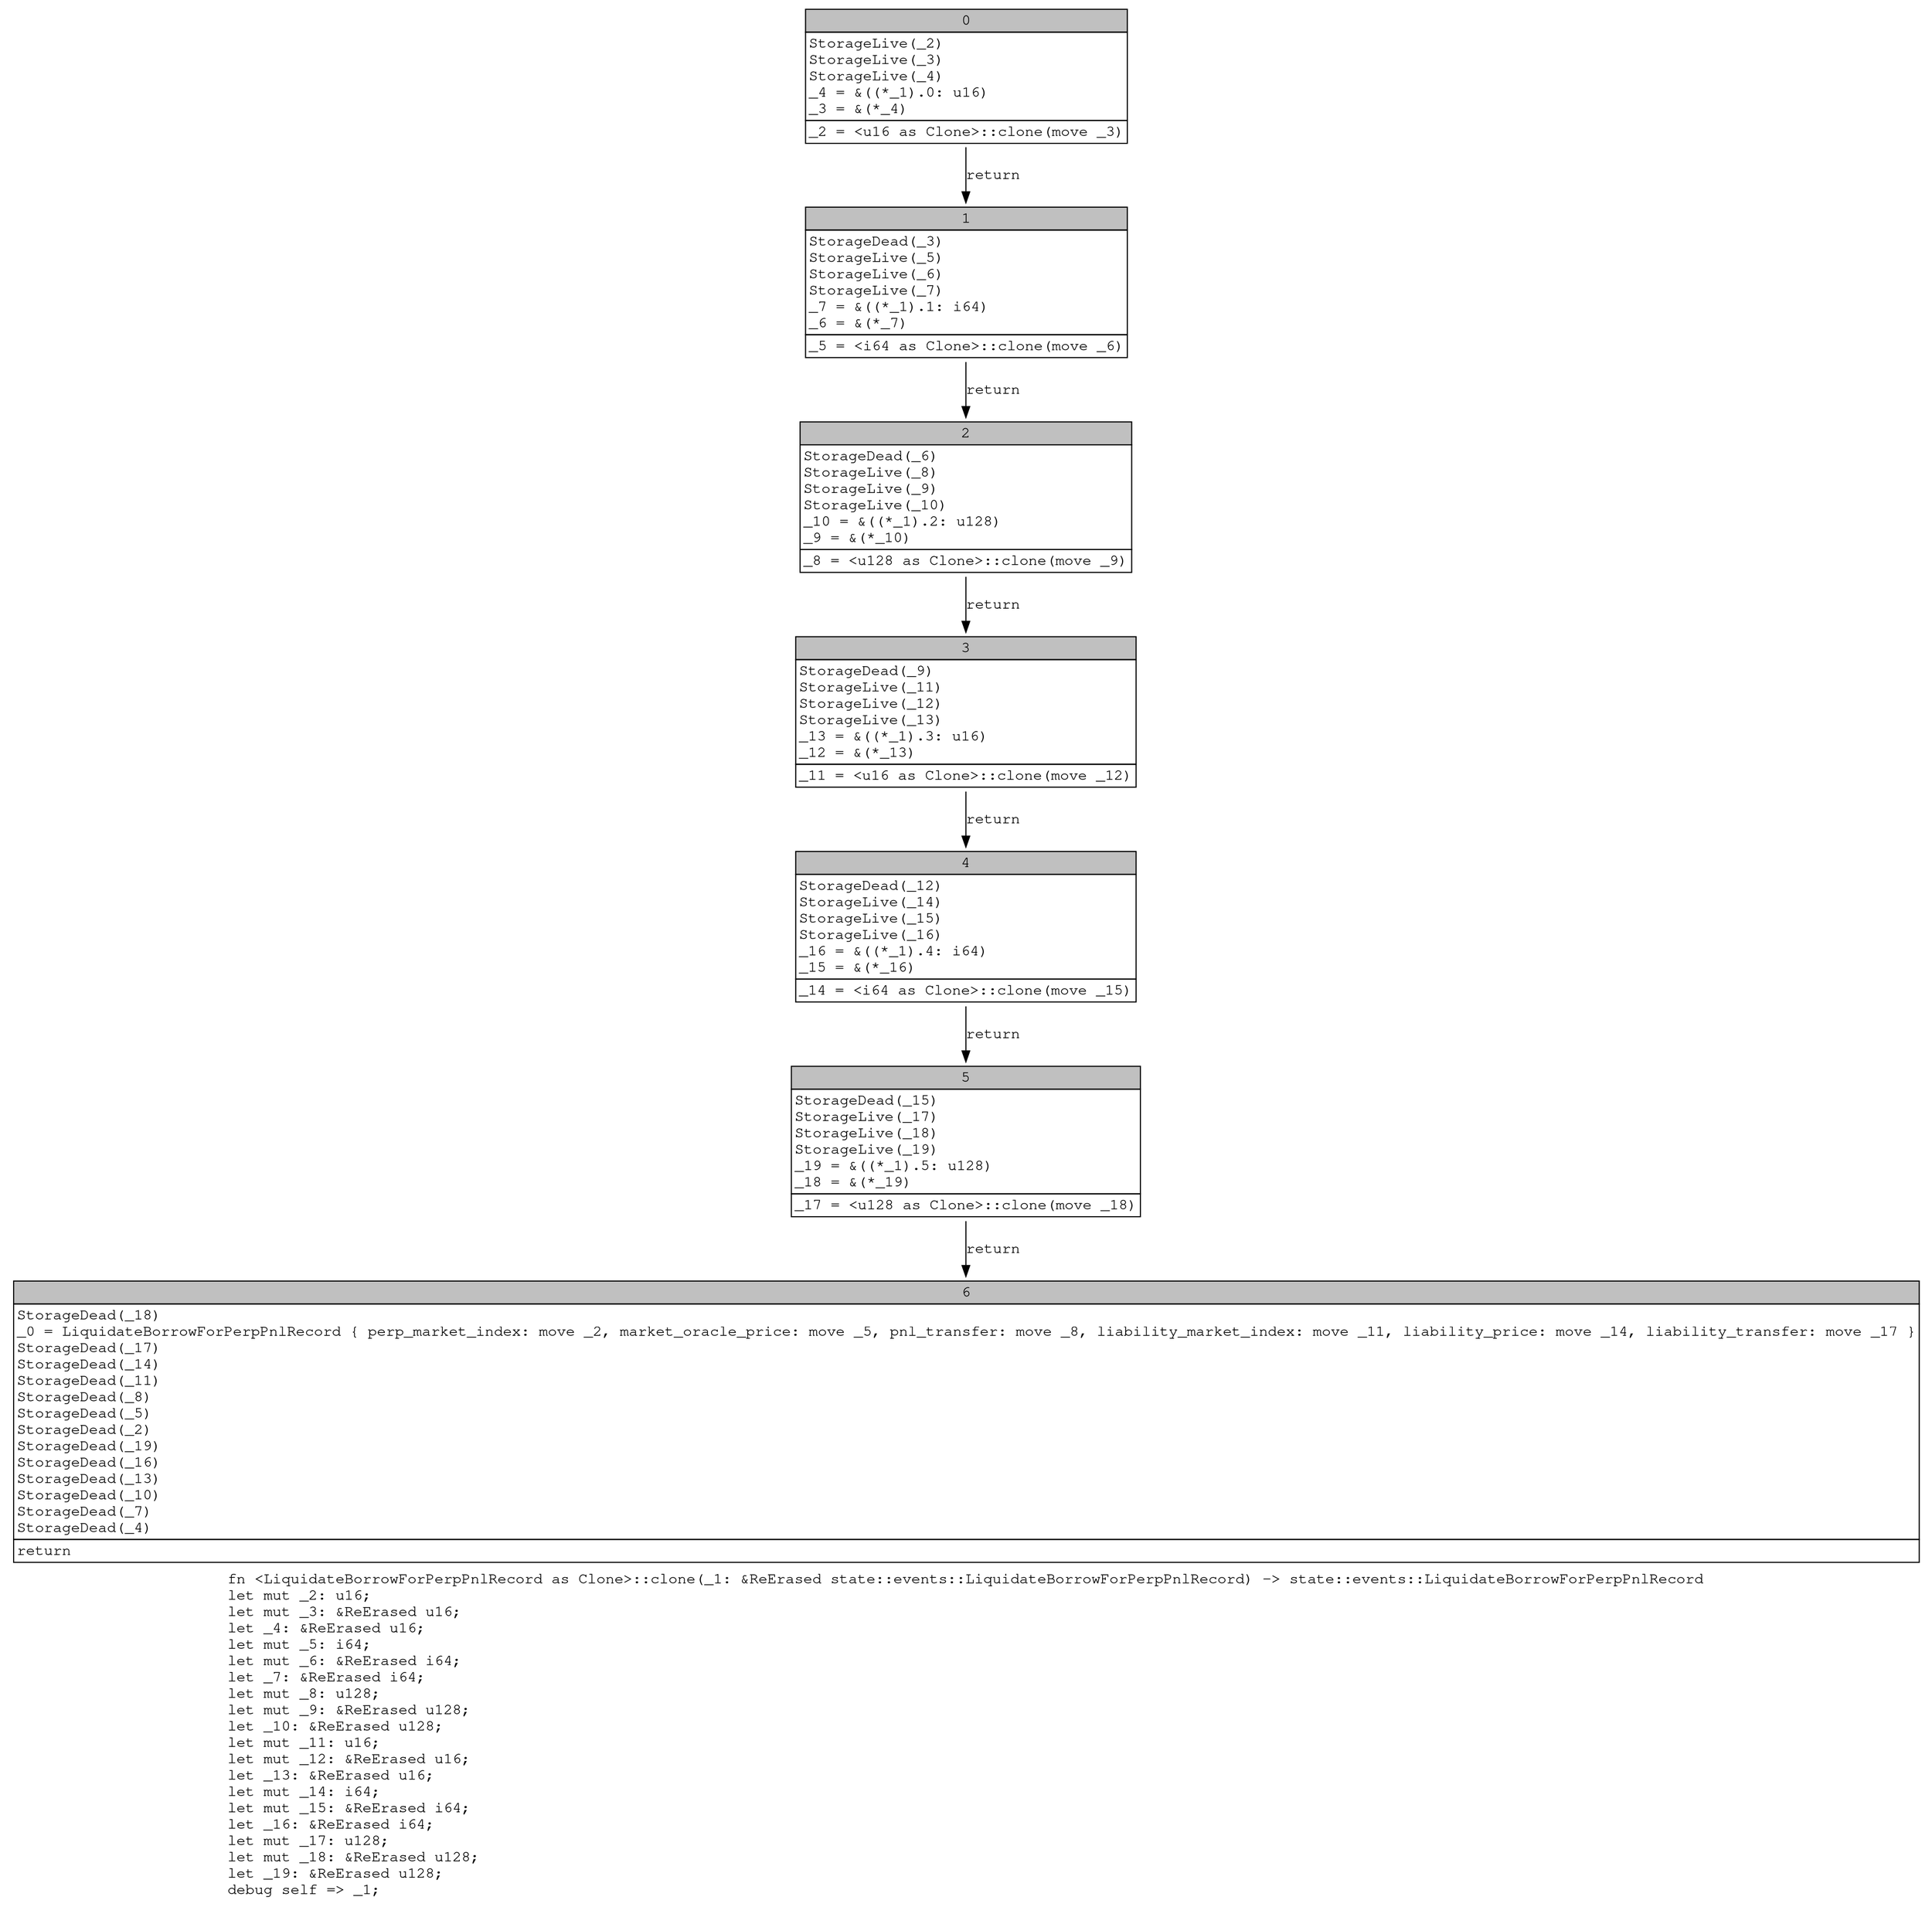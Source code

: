 digraph Mir_0_15796 {
    graph [fontname="Courier, monospace"];
    node [fontname="Courier, monospace"];
    edge [fontname="Courier, monospace"];
    label=<fn &lt;LiquidateBorrowForPerpPnlRecord as Clone&gt;::clone(_1: &amp;ReErased state::events::LiquidateBorrowForPerpPnlRecord) -&gt; state::events::LiquidateBorrowForPerpPnlRecord<br align="left"/>let mut _2: u16;<br align="left"/>let mut _3: &amp;ReErased u16;<br align="left"/>let _4: &amp;ReErased u16;<br align="left"/>let mut _5: i64;<br align="left"/>let mut _6: &amp;ReErased i64;<br align="left"/>let _7: &amp;ReErased i64;<br align="left"/>let mut _8: u128;<br align="left"/>let mut _9: &amp;ReErased u128;<br align="left"/>let _10: &amp;ReErased u128;<br align="left"/>let mut _11: u16;<br align="left"/>let mut _12: &amp;ReErased u16;<br align="left"/>let _13: &amp;ReErased u16;<br align="left"/>let mut _14: i64;<br align="left"/>let mut _15: &amp;ReErased i64;<br align="left"/>let _16: &amp;ReErased i64;<br align="left"/>let mut _17: u128;<br align="left"/>let mut _18: &amp;ReErased u128;<br align="left"/>let _19: &amp;ReErased u128;<br align="left"/>debug self =&gt; _1;<br align="left"/>>;
    bb0__0_15796 [shape="none", label=<<table border="0" cellborder="1" cellspacing="0"><tr><td bgcolor="gray" align="center" colspan="1">0</td></tr><tr><td align="left" balign="left">StorageLive(_2)<br/>StorageLive(_3)<br/>StorageLive(_4)<br/>_4 = &amp;((*_1).0: u16)<br/>_3 = &amp;(*_4)<br/></td></tr><tr><td align="left">_2 = &lt;u16 as Clone&gt;::clone(move _3)</td></tr></table>>];
    bb1__0_15796 [shape="none", label=<<table border="0" cellborder="1" cellspacing="0"><tr><td bgcolor="gray" align="center" colspan="1">1</td></tr><tr><td align="left" balign="left">StorageDead(_3)<br/>StorageLive(_5)<br/>StorageLive(_6)<br/>StorageLive(_7)<br/>_7 = &amp;((*_1).1: i64)<br/>_6 = &amp;(*_7)<br/></td></tr><tr><td align="left">_5 = &lt;i64 as Clone&gt;::clone(move _6)</td></tr></table>>];
    bb2__0_15796 [shape="none", label=<<table border="0" cellborder="1" cellspacing="0"><tr><td bgcolor="gray" align="center" colspan="1">2</td></tr><tr><td align="left" balign="left">StorageDead(_6)<br/>StorageLive(_8)<br/>StorageLive(_9)<br/>StorageLive(_10)<br/>_10 = &amp;((*_1).2: u128)<br/>_9 = &amp;(*_10)<br/></td></tr><tr><td align="left">_8 = &lt;u128 as Clone&gt;::clone(move _9)</td></tr></table>>];
    bb3__0_15796 [shape="none", label=<<table border="0" cellborder="1" cellspacing="0"><tr><td bgcolor="gray" align="center" colspan="1">3</td></tr><tr><td align="left" balign="left">StorageDead(_9)<br/>StorageLive(_11)<br/>StorageLive(_12)<br/>StorageLive(_13)<br/>_13 = &amp;((*_1).3: u16)<br/>_12 = &amp;(*_13)<br/></td></tr><tr><td align="left">_11 = &lt;u16 as Clone&gt;::clone(move _12)</td></tr></table>>];
    bb4__0_15796 [shape="none", label=<<table border="0" cellborder="1" cellspacing="0"><tr><td bgcolor="gray" align="center" colspan="1">4</td></tr><tr><td align="left" balign="left">StorageDead(_12)<br/>StorageLive(_14)<br/>StorageLive(_15)<br/>StorageLive(_16)<br/>_16 = &amp;((*_1).4: i64)<br/>_15 = &amp;(*_16)<br/></td></tr><tr><td align="left">_14 = &lt;i64 as Clone&gt;::clone(move _15)</td></tr></table>>];
    bb5__0_15796 [shape="none", label=<<table border="0" cellborder="1" cellspacing="0"><tr><td bgcolor="gray" align="center" colspan="1">5</td></tr><tr><td align="left" balign="left">StorageDead(_15)<br/>StorageLive(_17)<br/>StorageLive(_18)<br/>StorageLive(_19)<br/>_19 = &amp;((*_1).5: u128)<br/>_18 = &amp;(*_19)<br/></td></tr><tr><td align="left">_17 = &lt;u128 as Clone&gt;::clone(move _18)</td></tr></table>>];
    bb6__0_15796 [shape="none", label=<<table border="0" cellborder="1" cellspacing="0"><tr><td bgcolor="gray" align="center" colspan="1">6</td></tr><tr><td align="left" balign="left">StorageDead(_18)<br/>_0 = LiquidateBorrowForPerpPnlRecord { perp_market_index: move _2, market_oracle_price: move _5, pnl_transfer: move _8, liability_market_index: move _11, liability_price: move _14, liability_transfer: move _17 }<br/>StorageDead(_17)<br/>StorageDead(_14)<br/>StorageDead(_11)<br/>StorageDead(_8)<br/>StorageDead(_5)<br/>StorageDead(_2)<br/>StorageDead(_19)<br/>StorageDead(_16)<br/>StorageDead(_13)<br/>StorageDead(_10)<br/>StorageDead(_7)<br/>StorageDead(_4)<br/></td></tr><tr><td align="left">return</td></tr></table>>];
    bb0__0_15796 -> bb1__0_15796 [label="return"];
    bb1__0_15796 -> bb2__0_15796 [label="return"];
    bb2__0_15796 -> bb3__0_15796 [label="return"];
    bb3__0_15796 -> bb4__0_15796 [label="return"];
    bb4__0_15796 -> bb5__0_15796 [label="return"];
    bb5__0_15796 -> bb6__0_15796 [label="return"];
}
